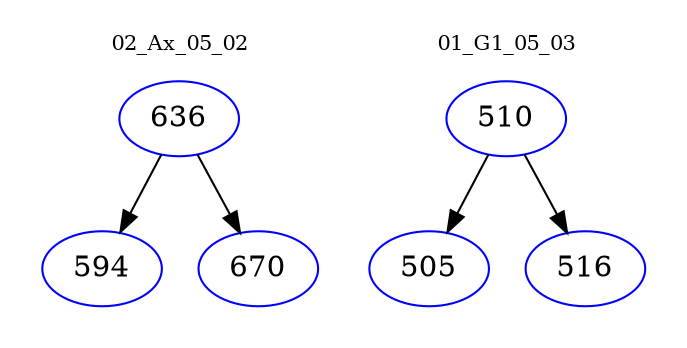 digraph{
subgraph cluster_0 {
color = white
label = "02_Ax_05_02";
fontsize=10;
T0_636 [label="636", color="blue"]
T0_636 -> T0_594 [color="black"]
T0_594 [label="594", color="blue"]
T0_636 -> T0_670 [color="black"]
T0_670 [label="670", color="blue"]
}
subgraph cluster_1 {
color = white
label = "01_G1_05_03";
fontsize=10;
T1_510 [label="510", color="blue"]
T1_510 -> T1_505 [color="black"]
T1_505 [label="505", color="blue"]
T1_510 -> T1_516 [color="black"]
T1_516 [label="516", color="blue"]
}
}
